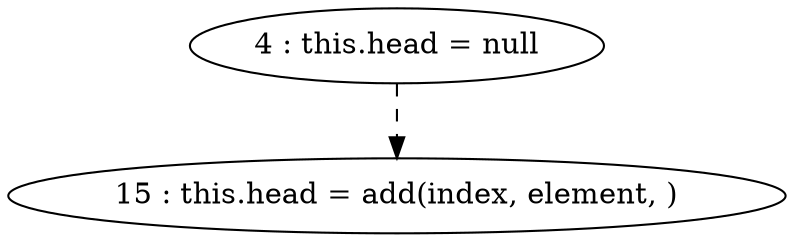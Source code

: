 digraph G {
"4 : this.head = null"
"4 : this.head = null" -> "15 : this.head = add(index, element, )" [style=dashed]
"15 : this.head = add(index, element, )"
}